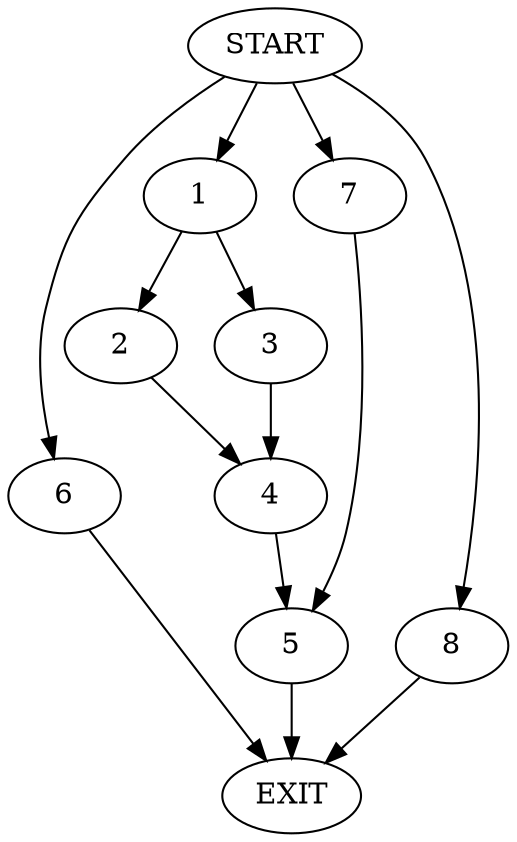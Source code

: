 digraph {
0 [label="START"]
9 [label="EXIT"]
0 -> 1
1 -> 2
1 -> 3
2 -> 4
3 -> 4
4 -> 5
5 -> 9
0 -> 6
6 -> 9
0 -> 7
7 -> 5
0 -> 8
8 -> 9
}

